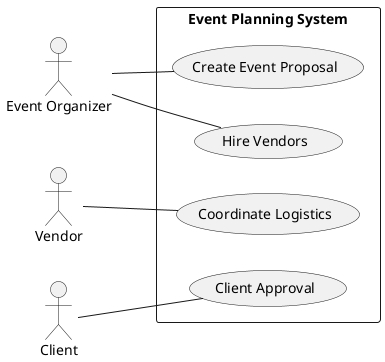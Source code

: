 @startuml EventPlanningDiagram
left to right direction

actor "Event Organizer" as organizer
actor "Vendor" as vendor
actor "Client" as client

rectangle "Event Planning System" {
  usecase "Create Event Proposal" as createProposal
  usecase "Hire Vendors" as hireVendors
  usecase "Client Approval" as clientApproval
  usecase "Coordinate Logistics" as coordinateLogistics

  organizer -- createProposal
  organizer -- hireVendors
  client -- clientApproval
  vendor -- coordinateLogistics
}
@enduml
